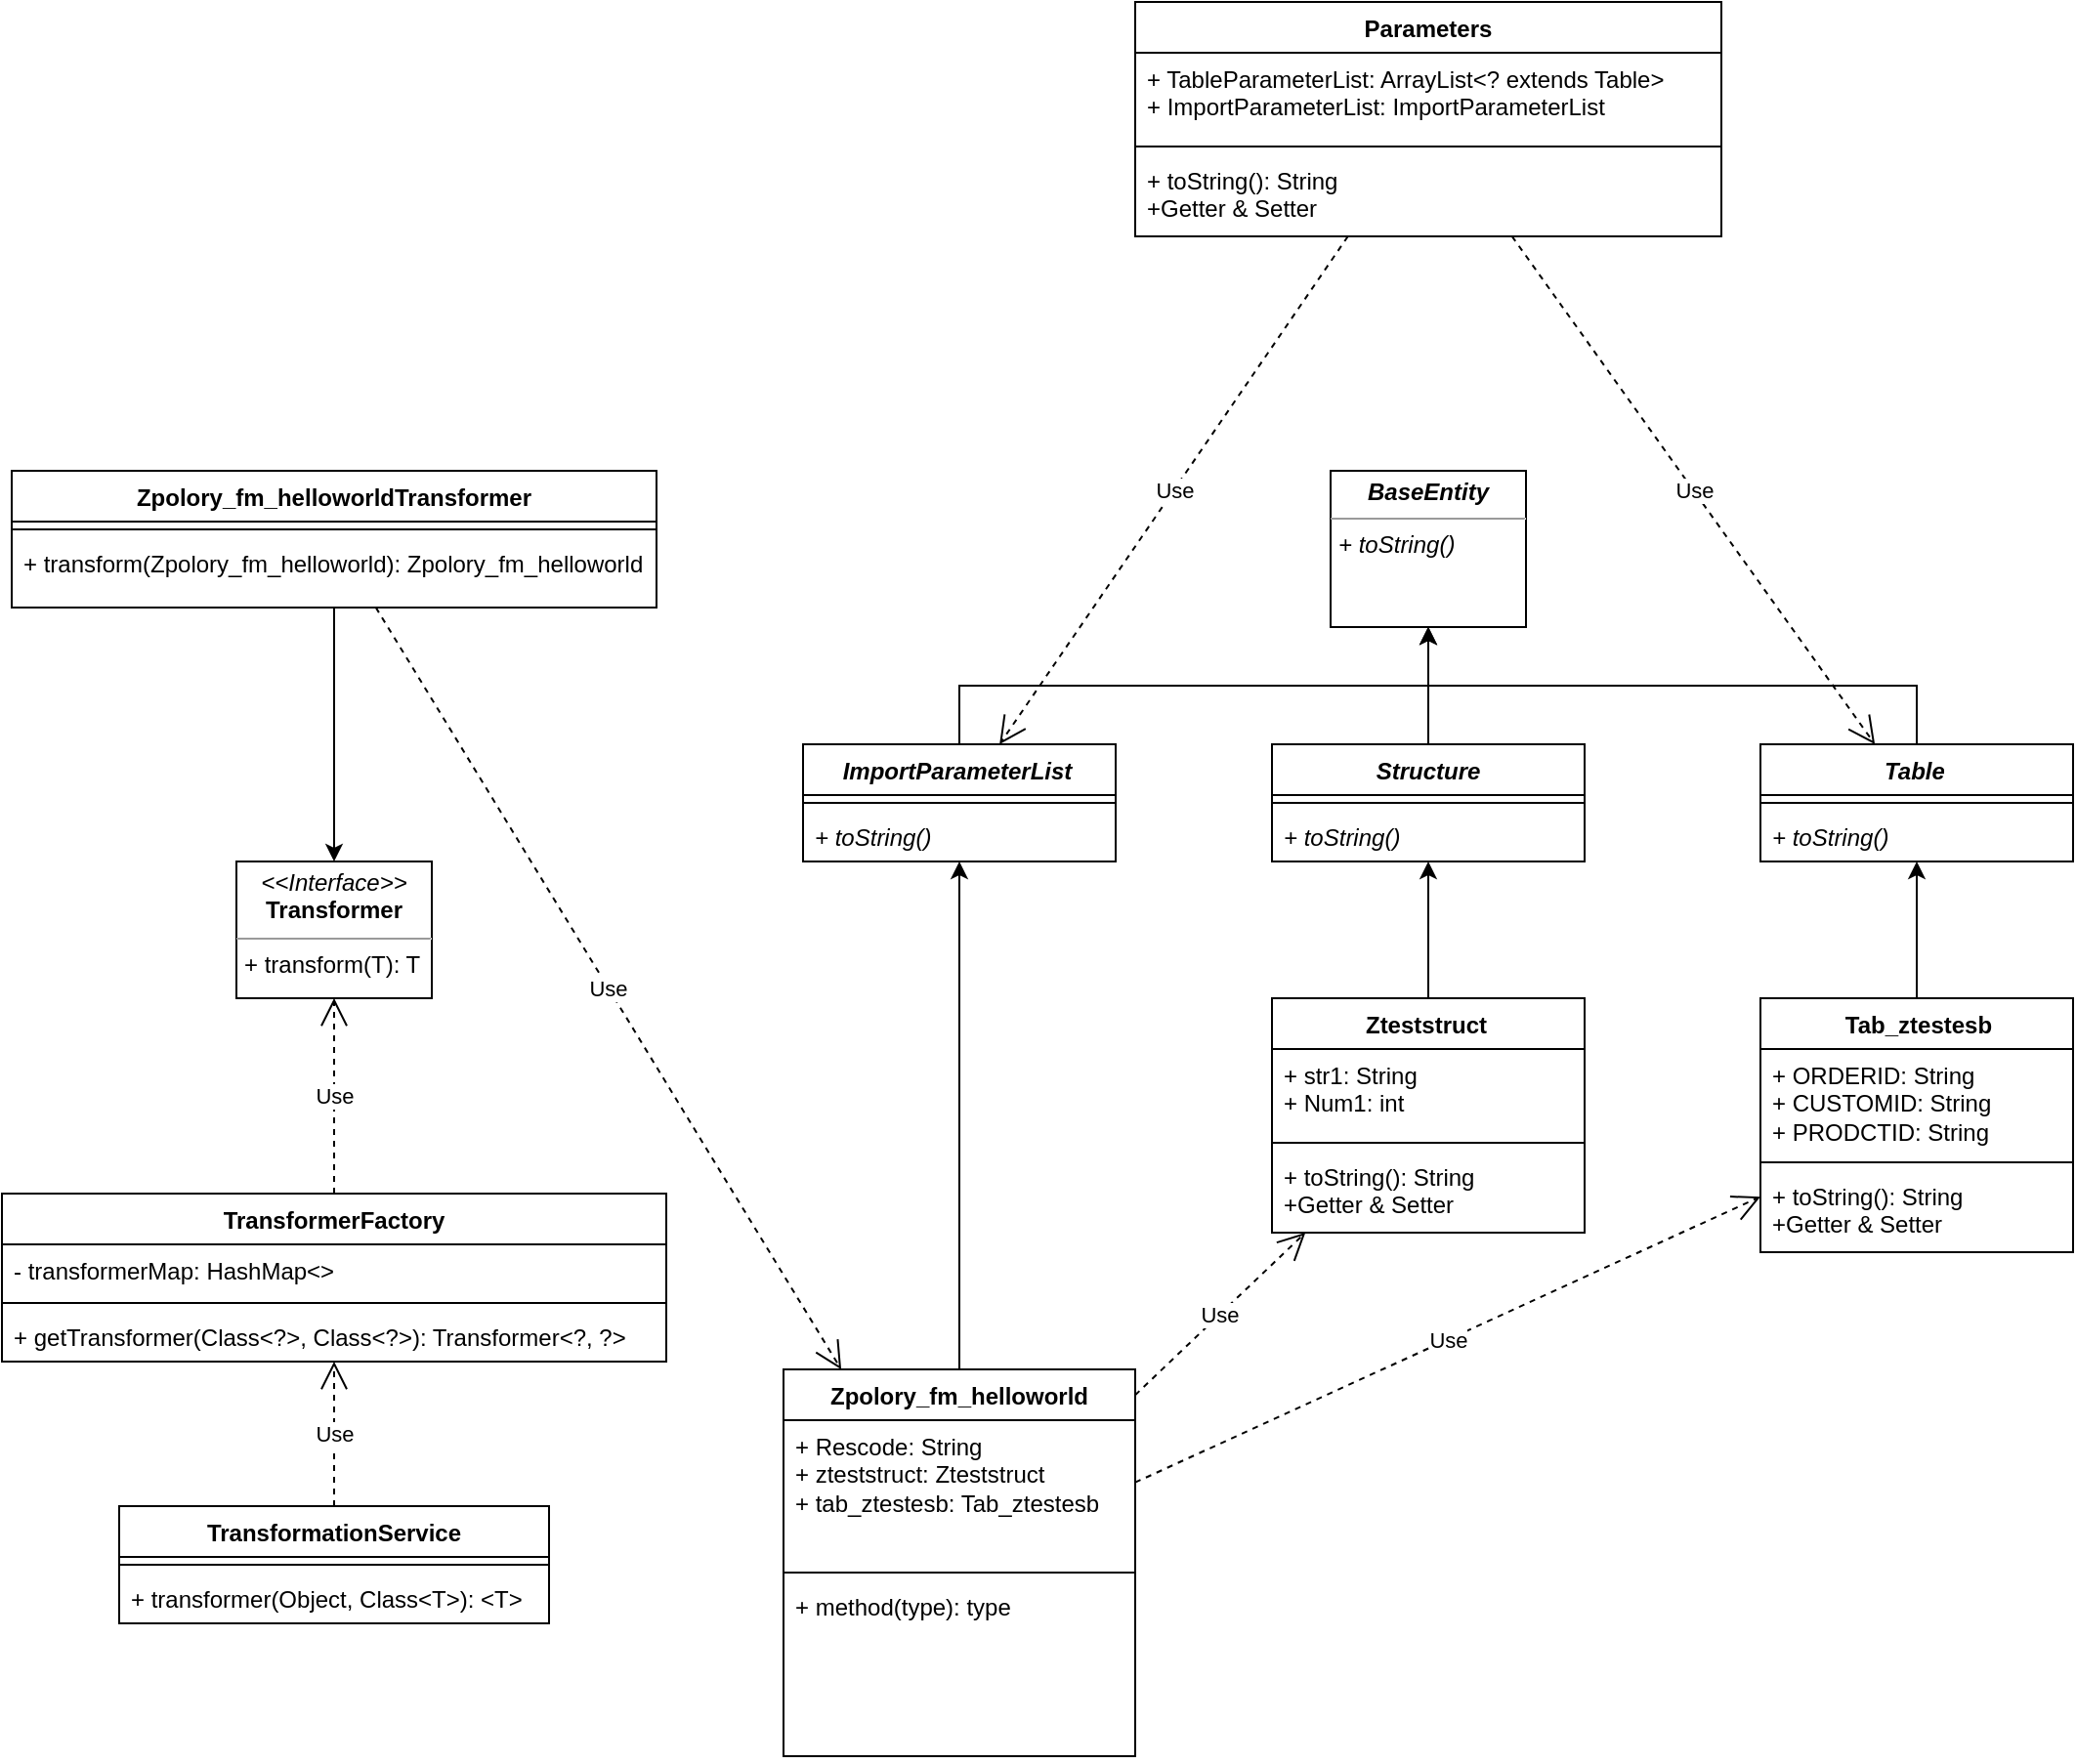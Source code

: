 <mxfile version="23.0.0" type="github">
  <diagram name="第 1 页" id="08QaNiF1LjzPXGqfLVsa">
    <mxGraphModel dx="2120" dy="670" grid="1" gridSize="10" guides="1" tooltips="1" connect="1" arrows="1" fold="1" page="1" pageScale="1" pageWidth="827" pageHeight="1169" math="0" shadow="0">
      <root>
        <mxCell id="0" />
        <mxCell id="1" parent="0" />
        <mxCell id="aeov21T8_6CWIdq8_FTm-2" value="&lt;p style=&quot;margin:0px;margin-top:4px;text-align:center;&quot;&gt;&lt;b style=&quot;background-color: initial;&quot;&gt;&lt;i&gt;BaseEntity&lt;/i&gt;&lt;/b&gt;&lt;/p&gt;&lt;hr size=&quot;1&quot;&gt;&lt;p style=&quot;margin:0px;margin-left:4px;&quot;&gt;&lt;/p&gt;&lt;p style=&quot;margin:0px;margin-left:4px;&quot;&gt;&lt;i style=&quot;background-color: initial;&quot;&gt;+ toString()&lt;/i&gt;&lt;/p&gt;" style="verticalAlign=top;align=left;overflow=fill;fontSize=12;fontFamily=Helvetica;html=1;whiteSpace=wrap;" vertex="1" parent="1">
          <mxGeometry x="390" y="400" width="100" height="80" as="geometry" />
        </mxCell>
        <mxCell id="aeov21T8_6CWIdq8_FTm-8" style="edgeStyle=orthogonalEdgeStyle;rounded=0;orthogonalLoop=1;jettySize=auto;html=1;exitX=0.5;exitY=0;exitDx=0;exitDy=0;" edge="1" parent="1" source="aeov21T8_6CWIdq8_FTm-3" target="aeov21T8_6CWIdq8_FTm-2">
          <mxGeometry relative="1" as="geometry" />
        </mxCell>
        <mxCell id="aeov21T8_6CWIdq8_FTm-3" value="&lt;i&gt;ImportParameterList&lt;/i&gt;&lt;span style=&quot;background-color:#ffffff;padding:0px 0px 0px 2px;&quot;&gt;&lt;/span&gt;" style="swimlane;fontStyle=1;align=center;verticalAlign=top;childLayout=stackLayout;horizontal=1;startSize=26;horizontalStack=0;resizeParent=1;resizeParentMax=0;resizeLast=0;collapsible=1;marginBottom=0;whiteSpace=wrap;html=1;" vertex="1" parent="1">
          <mxGeometry x="120" y="540" width="160" height="60" as="geometry" />
        </mxCell>
        <mxCell id="aeov21T8_6CWIdq8_FTm-5" value="" style="line;strokeWidth=1;fillColor=none;align=left;verticalAlign=middle;spacingTop=-1;spacingLeft=3;spacingRight=3;rotatable=0;labelPosition=right;points=[];portConstraint=eastwest;strokeColor=inherit;" vertex="1" parent="aeov21T8_6CWIdq8_FTm-3">
          <mxGeometry y="26" width="160" height="8" as="geometry" />
        </mxCell>
        <mxCell id="aeov21T8_6CWIdq8_FTm-6" value="&lt;i style=&quot;border-color: var(--border-color); background-color: initial;&quot;&gt;+ toString()&lt;/i&gt;" style="text;strokeColor=none;fillColor=none;align=left;verticalAlign=top;spacingLeft=4;spacingRight=4;overflow=hidden;rotatable=0;points=[[0,0.5],[1,0.5]];portConstraint=eastwest;whiteSpace=wrap;html=1;" vertex="1" parent="aeov21T8_6CWIdq8_FTm-3">
          <mxGeometry y="34" width="160" height="26" as="geometry" />
        </mxCell>
        <mxCell id="aeov21T8_6CWIdq8_FTm-12" style="edgeStyle=orthogonalEdgeStyle;rounded=0;orthogonalLoop=1;jettySize=auto;html=1;" edge="1" parent="1" source="aeov21T8_6CWIdq8_FTm-9" target="aeov21T8_6CWIdq8_FTm-2">
          <mxGeometry relative="1" as="geometry">
            <Array as="points">
              <mxPoint x="690" y="510" />
              <mxPoint x="440" y="510" />
            </Array>
          </mxGeometry>
        </mxCell>
        <mxCell id="aeov21T8_6CWIdq8_FTm-9" value="&lt;i&gt;Table&lt;/i&gt;&lt;span style=&quot;background-color:#ffffff;padding:0px 0px 0px 2px;&quot;&gt;&lt;/span&gt;" style="swimlane;fontStyle=1;align=center;verticalAlign=top;childLayout=stackLayout;horizontal=1;startSize=26;horizontalStack=0;resizeParent=1;resizeParentMax=0;resizeLast=0;collapsible=1;marginBottom=0;whiteSpace=wrap;html=1;" vertex="1" parent="1">
          <mxGeometry x="610" y="540" width="160" height="60" as="geometry" />
        </mxCell>
        <mxCell id="aeov21T8_6CWIdq8_FTm-10" value="" style="line;strokeWidth=1;fillColor=none;align=left;verticalAlign=middle;spacingTop=-1;spacingLeft=3;spacingRight=3;rotatable=0;labelPosition=right;points=[];portConstraint=eastwest;strokeColor=inherit;" vertex="1" parent="aeov21T8_6CWIdq8_FTm-9">
          <mxGeometry y="26" width="160" height="8" as="geometry" />
        </mxCell>
        <mxCell id="aeov21T8_6CWIdq8_FTm-11" value="&lt;i style=&quot;border-color: var(--border-color); background-color: initial;&quot;&gt;+ toString()&lt;/i&gt;" style="text;strokeColor=none;fillColor=none;align=left;verticalAlign=top;spacingLeft=4;spacingRight=4;overflow=hidden;rotatable=0;points=[[0,0.5],[1,0.5]];portConstraint=eastwest;whiteSpace=wrap;html=1;" vertex="1" parent="aeov21T8_6CWIdq8_FTm-9">
          <mxGeometry y="34" width="160" height="26" as="geometry" />
        </mxCell>
        <mxCell id="aeov21T8_6CWIdq8_FTm-29" style="edgeStyle=orthogonalEdgeStyle;rounded=0;orthogonalLoop=1;jettySize=auto;html=1;" edge="1" parent="1" source="aeov21T8_6CWIdq8_FTm-13" target="aeov21T8_6CWIdq8_FTm-3">
          <mxGeometry relative="1" as="geometry" />
        </mxCell>
        <mxCell id="aeov21T8_6CWIdq8_FTm-13" value="Zpolory_fm_helloworld" style="swimlane;fontStyle=1;align=center;verticalAlign=top;childLayout=stackLayout;horizontal=1;startSize=26;horizontalStack=0;resizeParent=1;resizeParentMax=0;resizeLast=0;collapsible=1;marginBottom=0;whiteSpace=wrap;html=1;" vertex="1" parent="1">
          <mxGeometry x="110" y="860" width="180" height="198" as="geometry" />
        </mxCell>
        <mxCell id="aeov21T8_6CWIdq8_FTm-14" value="+ Rescode: String&lt;br&gt;+ zteststruct: Zteststruct&lt;br&gt;+ tab_ztestesb: Tab_ztestesb" style="text;strokeColor=none;fillColor=none;align=left;verticalAlign=top;spacingLeft=4;spacingRight=4;overflow=hidden;rotatable=0;points=[[0,0.5],[1,0.5]];portConstraint=eastwest;whiteSpace=wrap;html=1;" vertex="1" parent="aeov21T8_6CWIdq8_FTm-13">
          <mxGeometry y="26" width="180" height="74" as="geometry" />
        </mxCell>
        <mxCell id="aeov21T8_6CWIdq8_FTm-15" value="" style="line;strokeWidth=1;fillColor=none;align=left;verticalAlign=middle;spacingTop=-1;spacingLeft=3;spacingRight=3;rotatable=0;labelPosition=right;points=[];portConstraint=eastwest;strokeColor=inherit;" vertex="1" parent="aeov21T8_6CWIdq8_FTm-13">
          <mxGeometry y="100" width="180" height="8" as="geometry" />
        </mxCell>
        <mxCell id="aeov21T8_6CWIdq8_FTm-16" value="+ method(type): type" style="text;strokeColor=none;fillColor=none;align=left;verticalAlign=top;spacingLeft=4;spacingRight=4;overflow=hidden;rotatable=0;points=[[0,0.5],[1,0.5]];portConstraint=eastwest;whiteSpace=wrap;html=1;" vertex="1" parent="aeov21T8_6CWIdq8_FTm-13">
          <mxGeometry y="108" width="180" height="90" as="geometry" />
        </mxCell>
        <mxCell id="aeov21T8_6CWIdq8_FTm-34" style="edgeStyle=orthogonalEdgeStyle;rounded=0;orthogonalLoop=1;jettySize=auto;html=1;" edge="1" parent="1" source="aeov21T8_6CWIdq8_FTm-17" target="aeov21T8_6CWIdq8_FTm-25">
          <mxGeometry relative="1" as="geometry" />
        </mxCell>
        <mxCell id="aeov21T8_6CWIdq8_FTm-17" value="Zteststruct&lt;span style=&quot;background-color:#ffffff;padding:0px 0px 0px 2px;&quot;&gt;&lt;/span&gt;" style="swimlane;fontStyle=1;align=center;verticalAlign=top;childLayout=stackLayout;horizontal=1;startSize=26;horizontalStack=0;resizeParent=1;resizeParentMax=0;resizeLast=0;collapsible=1;marginBottom=0;whiteSpace=wrap;html=1;" vertex="1" parent="1">
          <mxGeometry x="360" y="670" width="160" height="120" as="geometry" />
        </mxCell>
        <mxCell id="aeov21T8_6CWIdq8_FTm-18" value="+ str1: String&lt;br&gt;+ Num1: int" style="text;strokeColor=none;fillColor=none;align=left;verticalAlign=top;spacingLeft=4;spacingRight=4;overflow=hidden;rotatable=0;points=[[0,0.5],[1,0.5]];portConstraint=eastwest;whiteSpace=wrap;html=1;" vertex="1" parent="aeov21T8_6CWIdq8_FTm-17">
          <mxGeometry y="26" width="160" height="44" as="geometry" />
        </mxCell>
        <mxCell id="aeov21T8_6CWIdq8_FTm-19" value="" style="line;strokeWidth=1;fillColor=none;align=left;verticalAlign=middle;spacingTop=-1;spacingLeft=3;spacingRight=3;rotatable=0;labelPosition=right;points=[];portConstraint=eastwest;strokeColor=inherit;" vertex="1" parent="aeov21T8_6CWIdq8_FTm-17">
          <mxGeometry y="70" width="160" height="8" as="geometry" />
        </mxCell>
        <mxCell id="aeov21T8_6CWIdq8_FTm-20" value="&lt;span style=&quot;border-color: var(--border-color); background-color: initial;&quot;&gt;+ toString(): String&lt;br&gt;+Getter &amp;amp; Setter&lt;br&gt;&lt;/span&gt;" style="text;strokeColor=none;fillColor=none;align=left;verticalAlign=top;spacingLeft=4;spacingRight=4;overflow=hidden;rotatable=0;points=[[0,0.5],[1,0.5]];portConstraint=eastwest;whiteSpace=wrap;html=1;" vertex="1" parent="aeov21T8_6CWIdq8_FTm-17">
          <mxGeometry y="78" width="160" height="42" as="geometry" />
        </mxCell>
        <mxCell id="aeov21T8_6CWIdq8_FTm-32" style="edgeStyle=orthogonalEdgeStyle;rounded=0;orthogonalLoop=1;jettySize=auto;html=1;" edge="1" parent="1" source="aeov21T8_6CWIdq8_FTm-21" target="aeov21T8_6CWIdq8_FTm-9">
          <mxGeometry relative="1" as="geometry" />
        </mxCell>
        <mxCell id="aeov21T8_6CWIdq8_FTm-21" value="&lt;span style=&quot;background-color:#ffffff;padding:0px 0px 0px 2px;&quot;&gt;&lt;/span&gt;Tab_ztestesb" style="swimlane;fontStyle=1;align=center;verticalAlign=top;childLayout=stackLayout;horizontal=1;startSize=26;horizontalStack=0;resizeParent=1;resizeParentMax=0;resizeLast=0;collapsible=1;marginBottom=0;whiteSpace=wrap;html=1;" vertex="1" parent="1">
          <mxGeometry x="610" y="670" width="160" height="130" as="geometry" />
        </mxCell>
        <mxCell id="aeov21T8_6CWIdq8_FTm-22" value="+ ORDERID: String&lt;br&gt;+ CUSTOMID: String&lt;br&gt;+ PRODCTID: String" style="text;strokeColor=none;fillColor=none;align=left;verticalAlign=top;spacingLeft=4;spacingRight=4;overflow=hidden;rotatable=0;points=[[0,0.5],[1,0.5]];portConstraint=eastwest;whiteSpace=wrap;html=1;" vertex="1" parent="aeov21T8_6CWIdq8_FTm-21">
          <mxGeometry y="26" width="160" height="54" as="geometry" />
        </mxCell>
        <mxCell id="aeov21T8_6CWIdq8_FTm-23" value="" style="line;strokeWidth=1;fillColor=none;align=left;verticalAlign=middle;spacingTop=-1;spacingLeft=3;spacingRight=3;rotatable=0;labelPosition=right;points=[];portConstraint=eastwest;strokeColor=inherit;" vertex="1" parent="aeov21T8_6CWIdq8_FTm-21">
          <mxGeometry y="80" width="160" height="8" as="geometry" />
        </mxCell>
        <mxCell id="aeov21T8_6CWIdq8_FTm-24" value="&lt;span style=&quot;border-color: var(--border-color); background-color: initial;&quot;&gt;+ toString(): String&lt;br&gt;+Getter &amp;amp; Setter&lt;br&gt;&lt;/span&gt;" style="text;strokeColor=none;fillColor=none;align=left;verticalAlign=top;spacingLeft=4;spacingRight=4;overflow=hidden;rotatable=0;points=[[0,0.5],[1,0.5]];portConstraint=eastwest;whiteSpace=wrap;html=1;" vertex="1" parent="aeov21T8_6CWIdq8_FTm-21">
          <mxGeometry y="88" width="160" height="42" as="geometry" />
        </mxCell>
        <mxCell id="aeov21T8_6CWIdq8_FTm-35" style="edgeStyle=orthogonalEdgeStyle;rounded=0;orthogonalLoop=1;jettySize=auto;html=1;" edge="1" parent="1" source="aeov21T8_6CWIdq8_FTm-25" target="aeov21T8_6CWIdq8_FTm-2">
          <mxGeometry relative="1" as="geometry" />
        </mxCell>
        <mxCell id="aeov21T8_6CWIdq8_FTm-25" value="&lt;i&gt;Structure&lt;/i&gt;" style="swimlane;fontStyle=1;align=center;verticalAlign=top;childLayout=stackLayout;horizontal=1;startSize=26;horizontalStack=0;resizeParent=1;resizeParentMax=0;resizeLast=0;collapsible=1;marginBottom=0;whiteSpace=wrap;html=1;" vertex="1" parent="1">
          <mxGeometry x="360" y="540" width="160" height="60" as="geometry" />
        </mxCell>
        <mxCell id="aeov21T8_6CWIdq8_FTm-26" value="" style="line;strokeWidth=1;fillColor=none;align=left;verticalAlign=middle;spacingTop=-1;spacingLeft=3;spacingRight=3;rotatable=0;labelPosition=right;points=[];portConstraint=eastwest;strokeColor=inherit;" vertex="1" parent="aeov21T8_6CWIdq8_FTm-25">
          <mxGeometry y="26" width="160" height="8" as="geometry" />
        </mxCell>
        <mxCell id="aeov21T8_6CWIdq8_FTm-27" value="&lt;i style=&quot;border-color: var(--border-color); background-color: initial;&quot;&gt;+ toString()&lt;/i&gt;" style="text;strokeColor=none;fillColor=none;align=left;verticalAlign=top;spacingLeft=4;spacingRight=4;overflow=hidden;rotatable=0;points=[[0,0.5],[1,0.5]];portConstraint=eastwest;whiteSpace=wrap;html=1;" vertex="1" parent="aeov21T8_6CWIdq8_FTm-25">
          <mxGeometry y="34" width="160" height="26" as="geometry" />
        </mxCell>
        <mxCell id="aeov21T8_6CWIdq8_FTm-30" value="Use" style="endArrow=open;endSize=12;dashed=1;html=1;rounded=0;" edge="1" parent="1" source="aeov21T8_6CWIdq8_FTm-13" target="aeov21T8_6CWIdq8_FTm-17">
          <mxGeometry width="160" relative="1" as="geometry">
            <mxPoint x="476" y="723.587" as="sourcePoint" />
            <mxPoint x="550" y="710" as="targetPoint" />
          </mxGeometry>
        </mxCell>
        <mxCell id="aeov21T8_6CWIdq8_FTm-33" value="Use" style="endArrow=open;endSize=12;dashed=1;html=1;rounded=0;" edge="1" parent="1" source="aeov21T8_6CWIdq8_FTm-13" target="aeov21T8_6CWIdq8_FTm-21">
          <mxGeometry width="160" relative="1" as="geometry">
            <mxPoint x="476" y="723.587" as="sourcePoint" />
            <mxPoint x="340" y="719.587" as="targetPoint" />
          </mxGeometry>
        </mxCell>
        <mxCell id="aeov21T8_6CWIdq8_FTm-36" value="Parameters" style="swimlane;fontStyle=1;align=center;verticalAlign=top;childLayout=stackLayout;horizontal=1;startSize=26;horizontalStack=0;resizeParent=1;resizeParentMax=0;resizeLast=0;collapsible=1;marginBottom=0;whiteSpace=wrap;html=1;" vertex="1" parent="1">
          <mxGeometry x="290" y="160" width="300" height="120" as="geometry" />
        </mxCell>
        <mxCell id="aeov21T8_6CWIdq8_FTm-37" value="+ TableParameterList: ArrayList&amp;lt;? extends Table&amp;gt;&lt;br&gt;+ ImportParameterList: ImportParameterList" style="text;strokeColor=none;fillColor=none;align=left;verticalAlign=top;spacingLeft=4;spacingRight=4;overflow=hidden;rotatable=0;points=[[0,0.5],[1,0.5]];portConstraint=eastwest;whiteSpace=wrap;html=1;" vertex="1" parent="aeov21T8_6CWIdq8_FTm-36">
          <mxGeometry y="26" width="300" height="44" as="geometry" />
        </mxCell>
        <mxCell id="aeov21T8_6CWIdq8_FTm-38" value="" style="line;strokeWidth=1;fillColor=none;align=left;verticalAlign=middle;spacingTop=-1;spacingLeft=3;spacingRight=3;rotatable=0;labelPosition=right;points=[];portConstraint=eastwest;strokeColor=inherit;" vertex="1" parent="aeov21T8_6CWIdq8_FTm-36">
          <mxGeometry y="70" width="300" height="8" as="geometry" />
        </mxCell>
        <mxCell id="aeov21T8_6CWIdq8_FTm-39" value="+ toString(): String&lt;br style=&quot;border-color: var(--border-color);&quot;&gt;+Getter &amp;amp; Setter" style="text;strokeColor=none;fillColor=none;align=left;verticalAlign=top;spacingLeft=4;spacingRight=4;overflow=hidden;rotatable=0;points=[[0,0.5],[1,0.5]];portConstraint=eastwest;whiteSpace=wrap;html=1;" vertex="1" parent="aeov21T8_6CWIdq8_FTm-36">
          <mxGeometry y="78" width="300" height="42" as="geometry" />
        </mxCell>
        <mxCell id="aeov21T8_6CWIdq8_FTm-41" value="Use" style="endArrow=open;endSize=12;dashed=1;html=1;rounded=0;" edge="1" parent="1" source="aeov21T8_6CWIdq8_FTm-36" target="aeov21T8_6CWIdq8_FTm-3">
          <mxGeometry width="160" relative="1" as="geometry">
            <mxPoint x="326" y="263.587" as="sourcePoint" />
            <mxPoint x="190" y="259.587" as="targetPoint" />
          </mxGeometry>
        </mxCell>
        <mxCell id="aeov21T8_6CWIdq8_FTm-42" value="Use" style="endArrow=open;endSize=12;dashed=1;html=1;rounded=0;jumpStyle=none;" edge="1" parent="1" source="aeov21T8_6CWIdq8_FTm-36" target="aeov21T8_6CWIdq8_FTm-9">
          <mxGeometry width="160" relative="1" as="geometry">
            <mxPoint x="689.5" y="10" as="sourcePoint" />
            <mxPoint x="689.5" y="180" as="targetPoint" />
          </mxGeometry>
        </mxCell>
        <mxCell id="aeov21T8_6CWIdq8_FTm-43" value="&lt;p style=&quot;margin:0px;margin-top:4px;text-align:center;&quot;&gt;&lt;i&gt;&amp;lt;&amp;lt;Interface&amp;gt;&amp;gt;&lt;/i&gt;&lt;br&gt;&lt;b&gt;Transformer&lt;/b&gt;&lt;br&gt;&lt;/p&gt;&lt;hr size=&quot;1&quot;&gt;&lt;p style=&quot;margin:0px;margin-left:4px;&quot;&gt;&lt;/p&gt;&lt;p style=&quot;margin:0px;margin-left:4px;&quot;&gt;+ transform(T): T&lt;/p&gt;" style="verticalAlign=top;align=left;overflow=fill;fontSize=12;fontFamily=Helvetica;html=1;whiteSpace=wrap;" vertex="1" parent="1">
          <mxGeometry x="-170" y="600" width="100" height="70" as="geometry" />
        </mxCell>
        <mxCell id="aeov21T8_6CWIdq8_FTm-62" style="edgeStyle=orthogonalEdgeStyle;rounded=0;orthogonalLoop=1;jettySize=auto;html=1;" edge="1" parent="1" source="aeov21T8_6CWIdq8_FTm-45" target="aeov21T8_6CWIdq8_FTm-43">
          <mxGeometry relative="1" as="geometry" />
        </mxCell>
        <mxCell id="aeov21T8_6CWIdq8_FTm-45" value="Zpolory_fm_helloworldTransformer" style="swimlane;fontStyle=1;align=center;verticalAlign=top;childLayout=stackLayout;horizontal=1;startSize=26;horizontalStack=0;resizeParent=1;resizeParentMax=0;resizeLast=0;collapsible=1;marginBottom=0;whiteSpace=wrap;html=1;" vertex="1" parent="1">
          <mxGeometry x="-285" y="400" width="330" height="70" as="geometry" />
        </mxCell>
        <mxCell id="aeov21T8_6CWIdq8_FTm-47" value="" style="line;strokeWidth=1;fillColor=none;align=left;verticalAlign=middle;spacingTop=-1;spacingLeft=3;spacingRight=3;rotatable=0;labelPosition=right;points=[];portConstraint=eastwest;strokeColor=inherit;" vertex="1" parent="aeov21T8_6CWIdq8_FTm-45">
          <mxGeometry y="26" width="330" height="8" as="geometry" />
        </mxCell>
        <mxCell id="aeov21T8_6CWIdq8_FTm-48" value="+ transform(Zpolory_fm_helloworld):&amp;nbsp;Zpolory_fm_helloworld" style="text;strokeColor=none;fillColor=none;align=left;verticalAlign=top;spacingLeft=4;spacingRight=4;overflow=hidden;rotatable=0;points=[[0,0.5],[1,0.5]];portConstraint=eastwest;whiteSpace=wrap;html=1;" vertex="1" parent="aeov21T8_6CWIdq8_FTm-45">
          <mxGeometry y="34" width="330" height="36" as="geometry" />
        </mxCell>
        <mxCell id="aeov21T8_6CWIdq8_FTm-53" value="TransformationService" style="swimlane;fontStyle=1;align=center;verticalAlign=top;childLayout=stackLayout;horizontal=1;startSize=26;horizontalStack=0;resizeParent=1;resizeParentMax=0;resizeLast=0;collapsible=1;marginBottom=0;whiteSpace=wrap;html=1;" vertex="1" parent="1">
          <mxGeometry x="-230" y="930" width="220" height="60" as="geometry" />
        </mxCell>
        <mxCell id="aeov21T8_6CWIdq8_FTm-55" value="" style="line;strokeWidth=1;fillColor=none;align=left;verticalAlign=middle;spacingTop=-1;spacingLeft=3;spacingRight=3;rotatable=0;labelPosition=right;points=[];portConstraint=eastwest;strokeColor=inherit;" vertex="1" parent="aeov21T8_6CWIdq8_FTm-53">
          <mxGeometry y="26" width="220" height="8" as="geometry" />
        </mxCell>
        <mxCell id="aeov21T8_6CWIdq8_FTm-56" value="+ transformer(Object, Class&amp;lt;T&amp;gt;): &amp;lt;T&amp;gt;" style="text;strokeColor=none;fillColor=none;align=left;verticalAlign=top;spacingLeft=4;spacingRight=4;overflow=hidden;rotatable=0;points=[[0,0.5],[1,0.5]];portConstraint=eastwest;whiteSpace=wrap;html=1;" vertex="1" parent="aeov21T8_6CWIdq8_FTm-53">
          <mxGeometry y="34" width="220" height="26" as="geometry" />
        </mxCell>
        <mxCell id="aeov21T8_6CWIdq8_FTm-57" value="TransformerFactory" style="swimlane;fontStyle=1;align=center;verticalAlign=top;childLayout=stackLayout;horizontal=1;startSize=26;horizontalStack=0;resizeParent=1;resizeParentMax=0;resizeLast=0;collapsible=1;marginBottom=0;whiteSpace=wrap;html=1;" vertex="1" parent="1">
          <mxGeometry x="-290" y="770" width="340" height="86" as="geometry" />
        </mxCell>
        <mxCell id="aeov21T8_6CWIdq8_FTm-58" value="- transformerMap: HashMap&amp;lt;&amp;gt;" style="text;strokeColor=none;fillColor=none;align=left;verticalAlign=top;spacingLeft=4;spacingRight=4;overflow=hidden;rotatable=0;points=[[0,0.5],[1,0.5]];portConstraint=eastwest;whiteSpace=wrap;html=1;" vertex="1" parent="aeov21T8_6CWIdq8_FTm-57">
          <mxGeometry y="26" width="340" height="26" as="geometry" />
        </mxCell>
        <mxCell id="aeov21T8_6CWIdq8_FTm-59" value="" style="line;strokeWidth=1;fillColor=none;align=left;verticalAlign=middle;spacingTop=-1;spacingLeft=3;spacingRight=3;rotatable=0;labelPosition=right;points=[];portConstraint=eastwest;strokeColor=inherit;" vertex="1" parent="aeov21T8_6CWIdq8_FTm-57">
          <mxGeometry y="52" width="340" height="8" as="geometry" />
        </mxCell>
        <mxCell id="aeov21T8_6CWIdq8_FTm-60" value="+ getTransformer(Class&amp;lt;?&amp;gt;, Class&amp;lt;?&amp;gt;): Transformer&amp;lt;?, ?&amp;gt;" style="text;strokeColor=none;fillColor=none;align=left;verticalAlign=top;spacingLeft=4;spacingRight=4;overflow=hidden;rotatable=0;points=[[0,0.5],[1,0.5]];portConstraint=eastwest;whiteSpace=wrap;html=1;" vertex="1" parent="aeov21T8_6CWIdq8_FTm-57">
          <mxGeometry y="60" width="340" height="26" as="geometry" />
        </mxCell>
        <mxCell id="aeov21T8_6CWIdq8_FTm-61" value="Use" style="endArrow=open;endSize=12;dashed=1;html=1;rounded=0;" edge="1" parent="1" source="aeov21T8_6CWIdq8_FTm-57" target="aeov21T8_6CWIdq8_FTm-43">
          <mxGeometry width="160" relative="1" as="geometry">
            <mxPoint x="266" y="743.587" as="sourcePoint" />
            <mxPoint x="130" y="739.587" as="targetPoint" />
          </mxGeometry>
        </mxCell>
        <mxCell id="aeov21T8_6CWIdq8_FTm-63" value="Use" style="endArrow=open;endSize=12;dashed=1;html=1;rounded=0;" edge="1" parent="1" source="aeov21T8_6CWIdq8_FTm-53" target="aeov21T8_6CWIdq8_FTm-57">
          <mxGeometry width="160" relative="1" as="geometry">
            <mxPoint x="266" y="743.587" as="sourcePoint" />
            <mxPoint x="130" y="739.587" as="targetPoint" />
          </mxGeometry>
        </mxCell>
        <mxCell id="aeov21T8_6CWIdq8_FTm-66" value="Use" style="endArrow=open;endSize=12;dashed=1;html=1;rounded=0;" edge="1" parent="1" source="aeov21T8_6CWIdq8_FTm-45" target="aeov21T8_6CWIdq8_FTm-13">
          <mxGeometry width="160" relative="1" as="geometry">
            <mxPoint x="276" y="693.587" as="sourcePoint" />
            <mxPoint x="140" y="689.587" as="targetPoint" />
          </mxGeometry>
        </mxCell>
      </root>
    </mxGraphModel>
  </diagram>
</mxfile>
